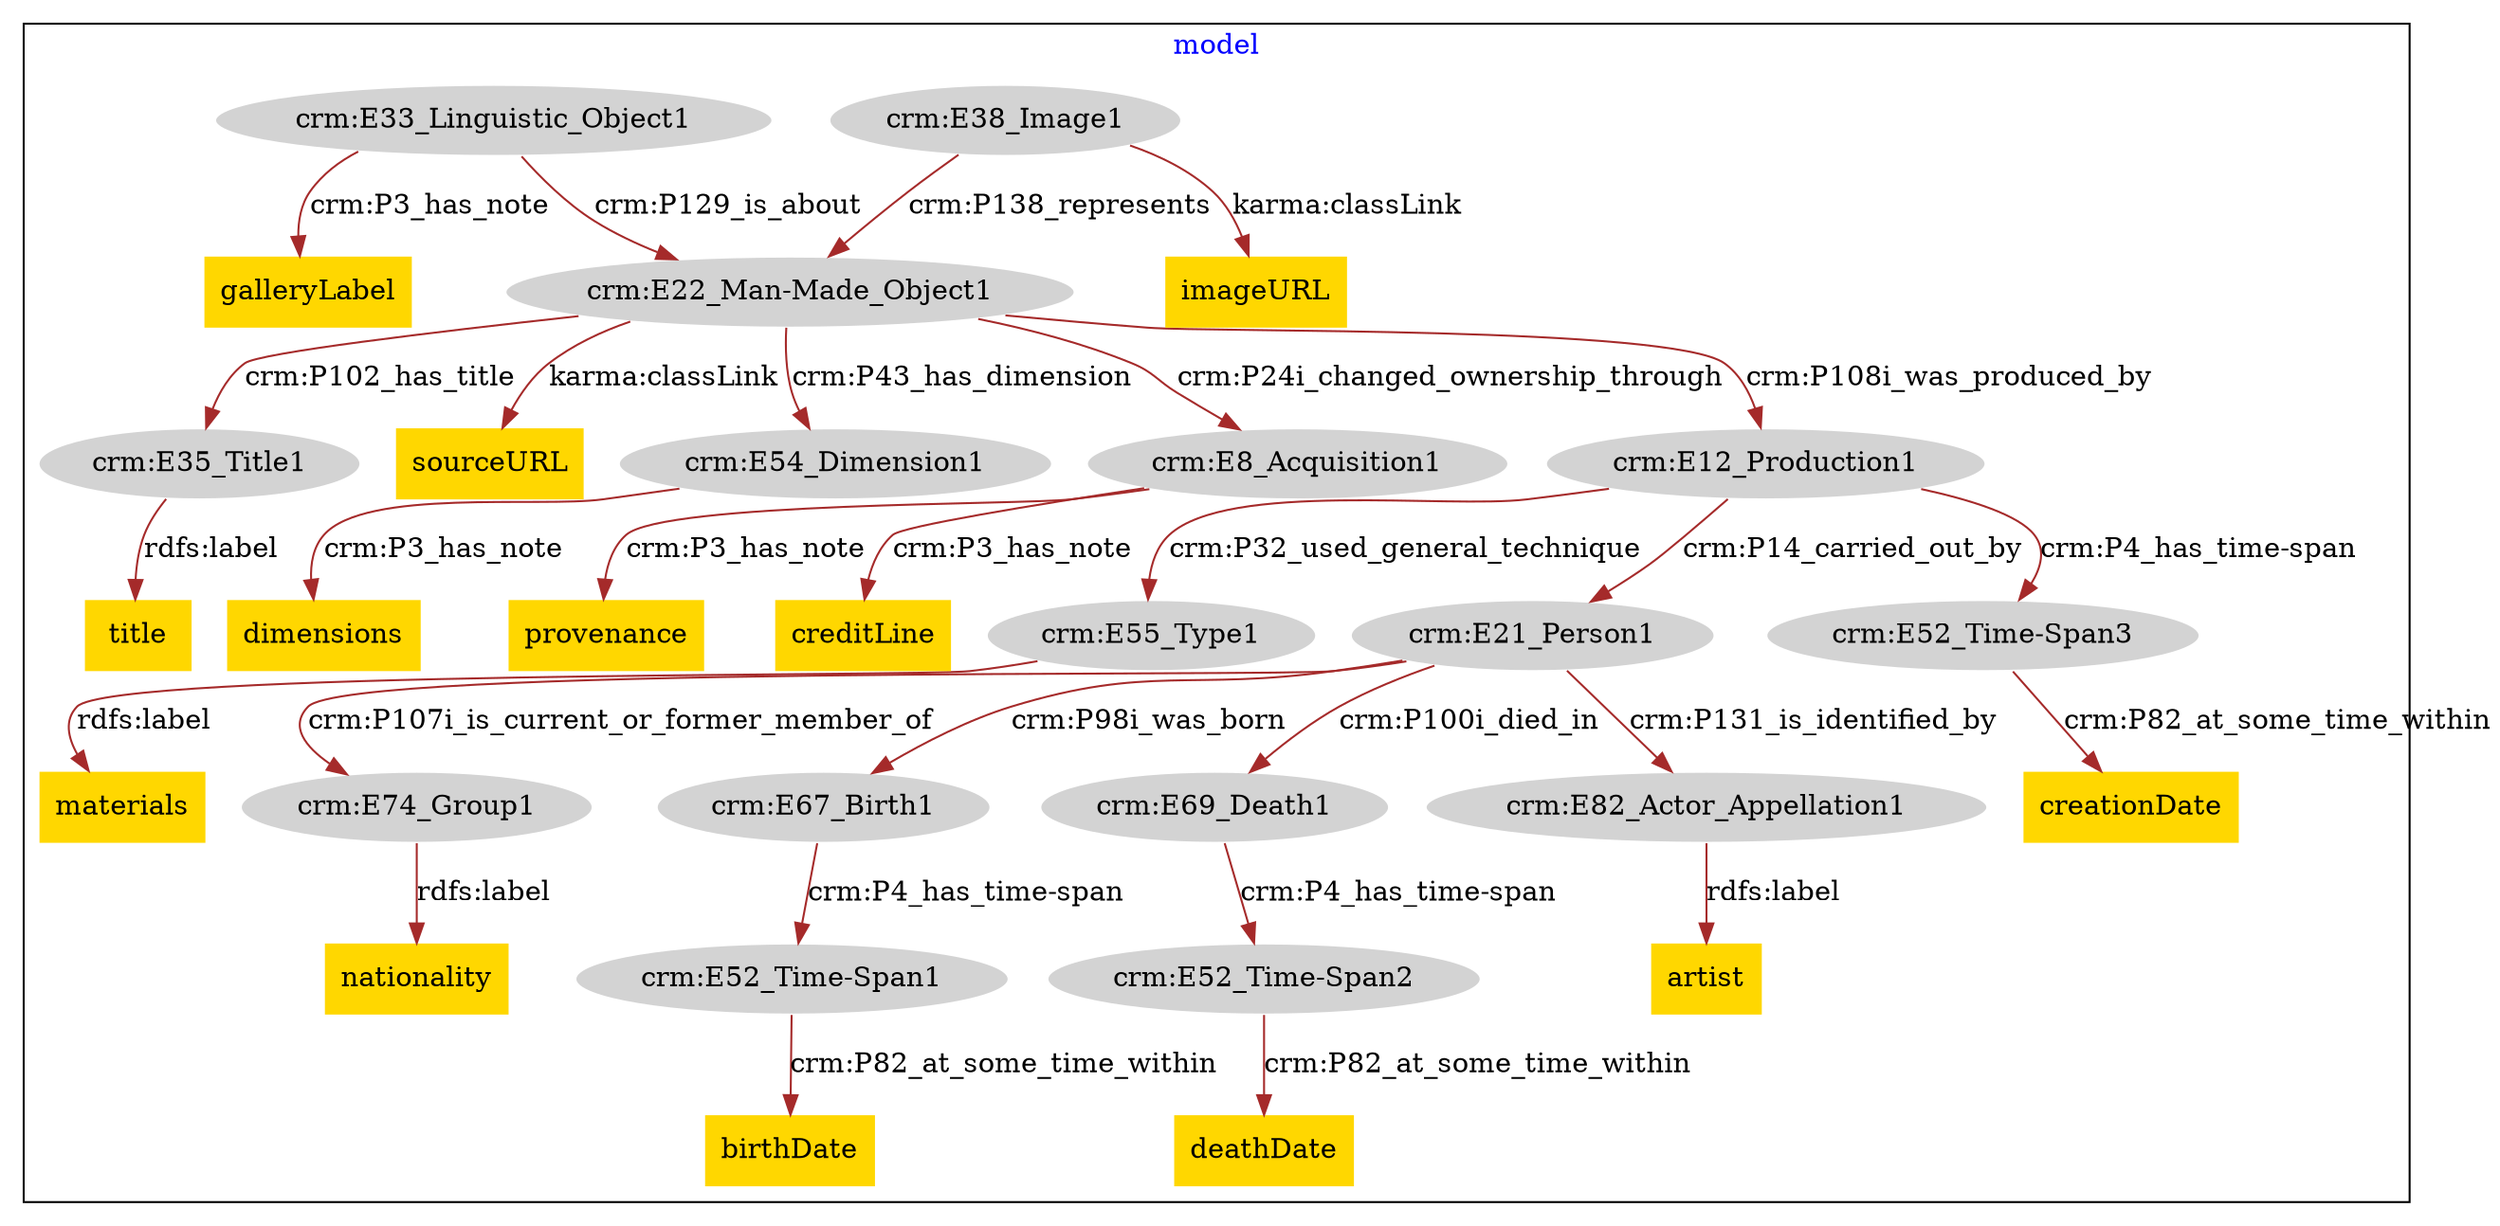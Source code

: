 digraph n0 {
fontcolor="blue"
remincross="true"
subgraph cluster {
label="model"
"crm:E35_Title1"[style="filled",color="white",fillcolor="lightgray",label="crm:E35_Title1"];
"title"[shape="plaintext",style="filled",fillcolor="gold",label="title"];
"crm:E22_Man-Made_Object1"[style="filled",color="white",fillcolor="lightgray",label="crm:E22_Man-Made_Object1"];
"sourceURL"[shape="plaintext",style="filled",fillcolor="gold",label="sourceURL"];
"crm:E38_Image1"[style="filled",color="white",fillcolor="lightgray",label="crm:E38_Image1"];
"imageURL"[shape="plaintext",style="filled",fillcolor="gold",label="imageURL"];
"crm:E82_Actor_Appellation1"[style="filled",color="white",fillcolor="lightgray",label="crm:E82_Actor_Appellation1"];
"artist"[shape="plaintext",style="filled",fillcolor="gold",label="artist"];
"crm:E74_Group1"[style="filled",color="white",fillcolor="lightgray",label="crm:E74_Group1"];
"nationality"[shape="plaintext",style="filled",fillcolor="gold",label="nationality"];
"crm:E52_Time-Span1"[style="filled",color="white",fillcolor="lightgray",label="crm:E52_Time-Span1"];
"birthDate"[shape="plaintext",style="filled",fillcolor="gold",label="birthDate"];
"crm:E52_Time-Span2"[style="filled",color="white",fillcolor="lightgray",label="crm:E52_Time-Span2"];
"deathDate"[shape="plaintext",style="filled",fillcolor="gold",label="deathDate"];
"crm:E52_Time-Span3"[style="filled",color="white",fillcolor="lightgray",label="crm:E52_Time-Span3"];
"creationDate"[shape="plaintext",style="filled",fillcolor="gold",label="creationDate"];
"crm:E55_Type1"[style="filled",color="white",fillcolor="lightgray",label="crm:E55_Type1"];
"materials"[shape="plaintext",style="filled",fillcolor="gold",label="materials"];
"crm:E54_Dimension1"[style="filled",color="white",fillcolor="lightgray",label="crm:E54_Dimension1"];
"dimensions"[shape="plaintext",style="filled",fillcolor="gold",label="dimensions"];
"crm:E8_Acquisition1"[style="filled",color="white",fillcolor="lightgray",label="crm:E8_Acquisition1"];
"creditLine"[shape="plaintext",style="filled",fillcolor="gold",label="creditLine"];
"crm:E33_Linguistic_Object1"[style="filled",color="white",fillcolor="lightgray",label="crm:E33_Linguistic_Object1"];
"galleryLabel"[shape="plaintext",style="filled",fillcolor="gold",label="galleryLabel"];
"provenance"[shape="plaintext",style="filled",fillcolor="gold",label="provenance"];
"crm:E12_Production1"[style="filled",color="white",fillcolor="lightgray",label="crm:E12_Production1"];
"crm:E21_Person1"[style="filled",color="white",fillcolor="lightgray",label="crm:E21_Person1"];
"crm:E67_Birth1"[style="filled",color="white",fillcolor="lightgray",label="crm:E67_Birth1"];
"crm:E69_Death1"[style="filled",color="white",fillcolor="lightgray",label="crm:E69_Death1"];
}
"crm:E35_Title1" -> "title"[color="brown",fontcolor="black",label="rdfs:label"];
"crm:E22_Man-Made_Object1" -> "sourceURL"[color="brown",fontcolor="black",label="karma:classLink"];
"crm:E38_Image1" -> "imageURL"[color="brown",fontcolor="black",label="karma:classLink"];
"crm:E82_Actor_Appellation1" -> "artist"[color="brown",fontcolor="black",label="rdfs:label"];
"crm:E74_Group1" -> "nationality"[color="brown",fontcolor="black",label="rdfs:label"];
"crm:E52_Time-Span1" -> "birthDate"[color="brown",fontcolor="black",label="crm:P82_at_some_time_within"];
"crm:E52_Time-Span2" -> "deathDate"[color="brown",fontcolor="black",label="crm:P82_at_some_time_within"];
"crm:E52_Time-Span3" -> "creationDate"[color="brown",fontcolor="black",label="crm:P82_at_some_time_within"];
"crm:E55_Type1" -> "materials"[color="brown",fontcolor="black",label="rdfs:label"];
"crm:E54_Dimension1" -> "dimensions"[color="brown",fontcolor="black",label="crm:P3_has_note"];
"crm:E8_Acquisition1" -> "creditLine"[color="brown",fontcolor="black",label="crm:P3_has_note"];
"crm:E33_Linguistic_Object1" -> "galleryLabel"[color="brown",fontcolor="black",label="crm:P3_has_note"];
"crm:E8_Acquisition1" -> "provenance"[color="brown",fontcolor="black",label="crm:P3_has_note"];
"crm:E38_Image1" -> "crm:E22_Man-Made_Object1"[color="brown",fontcolor="black",label="crm:P138_represents"];
"crm:E33_Linguistic_Object1" -> "crm:E22_Man-Made_Object1"[color="brown",fontcolor="black",label="crm:P129_is_about"];
"crm:E22_Man-Made_Object1" -> "crm:E12_Production1"[color="brown",fontcolor="black",label="crm:P108i_was_produced_by"];
"crm:E22_Man-Made_Object1" -> "crm:E35_Title1"[color="brown",fontcolor="black",label="crm:P102_has_title"];
"crm:E22_Man-Made_Object1" -> "crm:E8_Acquisition1"[color="brown",fontcolor="black",label="crm:P24i_changed_ownership_through"];
"crm:E22_Man-Made_Object1" -> "crm:E54_Dimension1"[color="brown",fontcolor="black",label="crm:P43_has_dimension"];
"crm:E12_Production1" -> "crm:E21_Person1"[color="brown",fontcolor="black",label="crm:P14_carried_out_by"];
"crm:E12_Production1" -> "crm:E55_Type1"[color="brown",fontcolor="black",label="crm:P32_used_general_technique"];
"crm:E12_Production1" -> "crm:E52_Time-Span3"[color="brown",fontcolor="black",label="crm:P4_has_time-span"];
"crm:E21_Person1" -> "crm:E67_Birth1"[color="brown",fontcolor="black",label="crm:P98i_was_born"];
"crm:E21_Person1" -> "crm:E69_Death1"[color="brown",fontcolor="black",label="crm:P100i_died_in"];
"crm:E21_Person1" -> "crm:E74_Group1"[color="brown",fontcolor="black",label="crm:P107i_is_current_or_former_member_of"];
"crm:E21_Person1" -> "crm:E82_Actor_Appellation1"[color="brown",fontcolor="black",label="crm:P131_is_identified_by"];
"crm:E67_Birth1" -> "crm:E52_Time-Span1"[color="brown",fontcolor="black",label="crm:P4_has_time-span"];
"crm:E69_Death1" -> "crm:E52_Time-Span2"[color="brown",fontcolor="black",label="crm:P4_has_time-span"];
}
